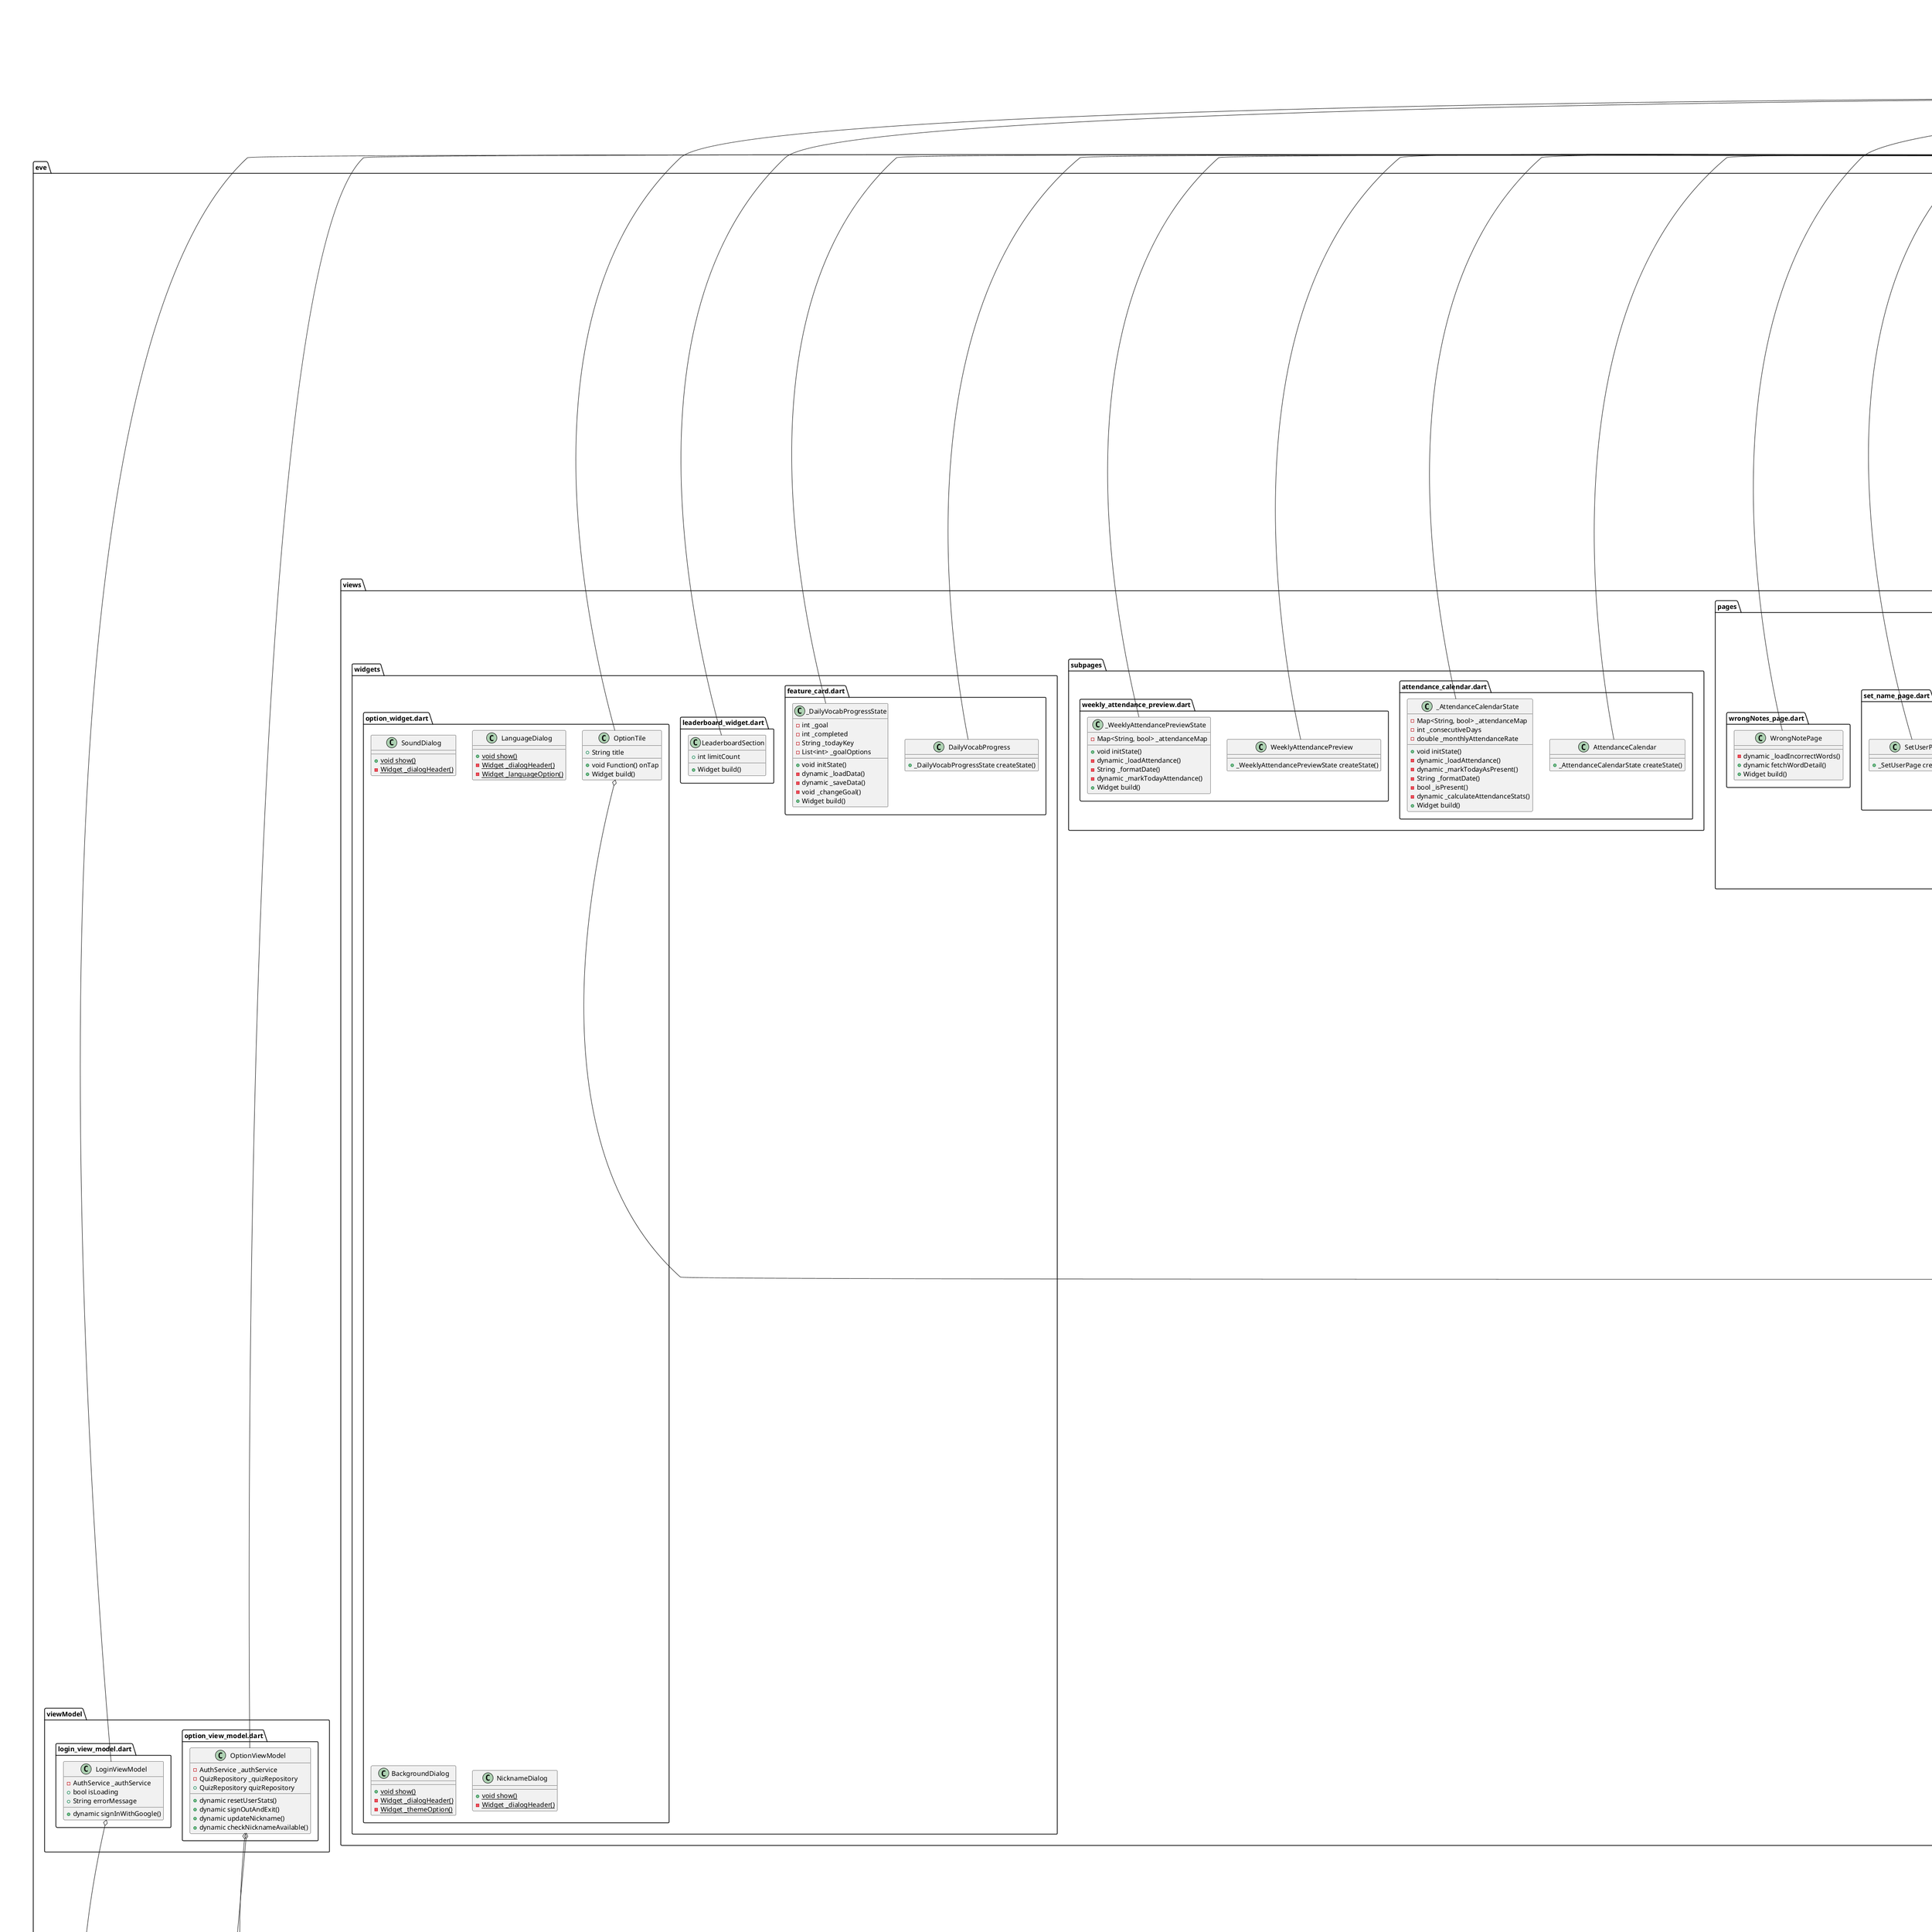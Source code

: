 @startuml
set namespaceSeparator ::

class "eve::controller::quiz_controller.dart::QuizController" {
  -QuizService _service
  +dynamic generateQuiz()
  +dynamic checkAnswer()
  +dynamic nextQuestion()
  +void endQuiz()
}

"eve::controller::quiz_controller.dart::QuizController" o-- "eve::services::quiz_service.dart::QuizService"

class "eve::controller::quiz_controller.dart::AnswerResult" {
  +bool isCorrect
  +String? feedback
}

class "eve::firebase_options.dart::DefaultFirebaseOptions" {
  {static} +FirebaseOptions android
  {static} +FirebaseOptions currentPlatform
}

"eve::firebase_options.dart::DefaultFirebaseOptions" o-- "firebase_core_platform_interface::firebase_core_platform_interface.dart::FirebaseOptions"

abstract class "eve::l10n::gen_l10n::app_localizations.dart::AppLocalizations" {
  +String localeName
  {static} +LocalizationsDelegate<AppLocalizations> delegate
  {static} +List<LocalizationsDelegate<dynamic>> localizationsDelegates
  {static} +List<Locale> supportedLocales
  +String waiting
  +String title
  +String login
  +String google_login
  +String settings
  +String sound
  +String sound_settings
  +String sound_on
  +String volume_level
  +String select_music
  +String reset_history
  +String change_background
  +String default_background
  +String dark_background
  +String change_language
  +String language_selection
  +String korean
  +String english
  +String nickname_change
  +String nickname_invalid
  +String nickname_taken
  +String nickname_available
  +String check_duplicate
  +String change_nickname
  +String nickname_placeholder
  +String nickname_success
  +String nickname_check_prompt
  +String logout
  +String confirm_logout
  +String saved_message
  +String close
  +String exit
  +String confirm_exit_quiz
  +String confirm_exit
  +String noNickname
  +String noEmail
  +String resetDialogTitle
  +String resetDialogContent
  +String cancel
  +String historyCleared
  +String levelUpMessage
  +String quizPageTitle
  +String quizErrorFetch
  +String quizErrorNext
  +String feedbackTitle
  +String confirm
  +String hint
  +String submit
  +String reviewBadge
  +String answerHintDefault
  +String setNicknameTitle
  +String promptEnterNickname
  +String exampleNickname
  +String invalidNicknameFormat
  +String nicknameDuplicateExists
  +String nicknameAvailable
  +String nicknameCheckError
  +String nicknameSaved
  +String saveAndStart
  +String next_question
  +String startWithGoogle
  +String dailyLearning
  +String dailyGoal
  +String startQuiz
  +String loadingQuiz
  +String myStats
  +String totalSolved
  +String correctSolved
  +String learningTime
  +String questionGrade
  +String gradeMappingText
  +String wrongNote
  +String dictionary
  +String weeklyAttendance
  +String testSet3DaysAgo
  +String noWrongAnswers
  +String noWordInfo
  +String partOfSpeechNone
  +String dictionaryTitle
  +String searchHint
  +String searchButton
  +String noResults
  +String apiError
  +String networkError
  +String exactMatchTitle
  +String noExactMatch
  +String partialMatchTitle
  +String noPartialMatch
  +String leaderboard
  +String rank
  +String userId
  +String correctSolved2
  +String totalSolved2
  +String accuracyRate
  {static} +AppLocalizations? of()
  +String levelLabel()
  +String expProgress()
  +String difficultyBadge()
  +String welcomeUser()
  +String goalCountUnit()
  +String todayLearnedWords()
  +String days()
  +String hours()
  +String minutes()
  +String levelInfo()
  +String consecutiveAttendance()
  +String monthlyAttendanceRate()
}

"eve::l10n::gen_l10n::app_localizations.dart::AppLocalizations" o-- "flutter::src::widgets::localizations.dart::LocalizationsDelegate<AppLocalizations>"

class "eve::l10n::gen_l10n::app_localizations.dart::_AppLocalizationsDelegate" {
  +dynamic load()
  +bool isSupported()
  +bool shouldReload()
}

"flutter::src::widgets::localizations.dart::LocalizationsDelegate" <|-- "eve::l10n::gen_l10n::app_localizations.dart::_AppLocalizationsDelegate"

class "eve::l10n::gen_l10n::app_localizations_en.dart::AppLocalizationsEn" {
  +String waiting
  +String title
  +String login
  +String google_login
  +String settings
  +String sound
  +String sound_settings
  +String sound_on
  +String volume_level
  +String select_music
  +String reset_history
  +String change_background
  +String default_background
  +String dark_background
  +String change_language
  +String language_selection
  +String korean
  +String english
  +String nickname_change
  +String nickname_invalid
  +String nickname_taken
  +String nickname_available
  +String check_duplicate
  +String change_nickname
  +String nickname_placeholder
  +String nickname_success
  +String nickname_check_prompt
  +String logout
  +String confirm_logout
  +String saved_message
  +String close
  +String exit
  +String confirm_exit_quiz
  +String confirm_exit
  +String noNickname
  +String noEmail
  +String resetDialogTitle
  +String resetDialogContent
  +String cancel
  +String historyCleared
  +String levelUpMessage
  +String quizPageTitle
  +String quizErrorFetch
  +String quizErrorNext
  +String feedbackTitle
  +String confirm
  +String hint
  +String submit
  +String reviewBadge
  +String answerHintDefault
  +String setNicknameTitle
  +String promptEnterNickname
  +String exampleNickname
  +String invalidNicknameFormat
  +String nicknameDuplicateExists
  +String nicknameAvailable
  +String nicknameCheckError
  +String nicknameSaved
  +String saveAndStart
  +String next_question
  +String startWithGoogle
  +String dailyLearning
  +String dailyGoal
  +String startQuiz
  +String loadingQuiz
  +String myStats
  +String totalSolved
  +String correctSolved
  +String learningTime
  +String questionGrade
  +String gradeMappingText
  +String wrongNote
  +String dictionary
  +String weeklyAttendance
  +String testSet3DaysAgo
  +String noWrongAnswers
  +String noWordInfo
  +String partOfSpeechNone
  +String dictionaryTitle
  +String searchHint
  +String searchButton
  +String noResults
  +String apiError
  +String networkError
  +String exactMatchTitle
  +String noExactMatch
  +String partialMatchTitle
  +String noPartialMatch
  +String leaderboard
  +String rank
  +String userId
  +String correctSolved2
  +String totalSolved2
  +String accuracyRate
  +String levelLabel()
  +String expProgress()
  +String difficultyBadge()
  +String welcomeUser()
  +String goalCountUnit()
  +String todayLearnedWords()
  +String days()
  +String hours()
  +String minutes()
  +String levelInfo()
  +String consecutiveAttendance()
  +String monthlyAttendanceRate()
}

"eve::l10n::gen_l10n::app_localizations.dart::AppLocalizations" <|-- "eve::l10n::gen_l10n::app_localizations_en.dart::AppLocalizationsEn"

class "eve::l10n::gen_l10n::app_localizations_ko.dart::AppLocalizationsKo" {
  +String waiting
  +String title
  +String login
  +String google_login
  +String settings
  +String sound
  +String sound_settings
  +String sound_on
  +String volume_level
  +String select_music
  +String reset_history
  +String change_background
  +String default_background
  +String dark_background
  +String change_language
  +String language_selection
  +String korean
  +String english
  +String nickname_change
  +String nickname_invalid
  +String nickname_taken
  +String nickname_available
  +String check_duplicate
  +String change_nickname
  +String nickname_placeholder
  +String nickname_success
  +String nickname_check_prompt
  +String logout
  +String confirm_logout
  +String saved_message
  +String close
  +String exit
  +String confirm_exit_quiz
  +String confirm_exit
  +String noNickname
  +String noEmail
  +String resetDialogTitle
  +String resetDialogContent
  +String cancel
  +String historyCleared
  +String levelUpMessage
  +String quizPageTitle
  +String quizErrorFetch
  +String quizErrorNext
  +String feedbackTitle
  +String confirm
  +String hint
  +String submit
  +String reviewBadge
  +String answerHintDefault
  +String setNicknameTitle
  +String promptEnterNickname
  +String exampleNickname
  +String invalidNicknameFormat
  +String nicknameDuplicateExists
  +String nicknameAvailable
  +String nicknameCheckError
  +String nicknameSaved
  +String saveAndStart
  +String next_question
  +String startWithGoogle
  +String dailyLearning
  +String dailyGoal
  +String startQuiz
  +String loadingQuiz
  +String myStats
  +String totalSolved
  +String correctSolved
  +String learningTime
  +String questionGrade
  +String gradeMappingText
  +String wrongNote
  +String dictionary
  +String weeklyAttendance
  +String testSet3DaysAgo
  +String noWrongAnswers
  +String noWordInfo
  +String partOfSpeechNone
  +String dictionaryTitle
  +String searchHint
  +String searchButton
  +String noResults
  +String apiError
  +String networkError
  +String exactMatchTitle
  +String noExactMatch
  +String partialMatchTitle
  +String noPartialMatch
  +String leaderboard
  +String rank
  +String userId
  +String correctSolved2
  +String totalSolved2
  +String accuracyRate
  +String levelLabel()
  +String expProgress()
  +String difficultyBadge()
  +String welcomeUser()
  +String goalCountUnit()
  +String todayLearnedWords()
  +String days()
  +String hours()
  +String minutes()
  +String levelInfo()
  +String consecutiveAttendance()
  +String monthlyAttendanceRate()
}

"eve::l10n::gen_l10n::app_localizations.dart::AppLocalizations" <|-- "eve::l10n::gen_l10n::app_localizations_ko.dart::AppLocalizationsKo"

class "eve::main.dart::MyApp" {
  -dynamic _getStartPage()
  +Widget build()
}

"flutter::src::widgets::framework.dart::StatelessWidget" <|-- "eve::main.dart::MyApp"

class "eve::main.dart::MainPage" {
  +_MainPage createState()
}

"flutter::src::widgets::framework.dart::StatefulWidget" <|-- "eve::main.dart::MainPage"

class "eve::main.dart::_MainPage" {
  +String nickname
  +String accuracy
  +String learningTime
  +int totalSolved
  +int correctSolved
  -int _level
  -int _exp
  -int _maxExp
  -bool _notificationsEnabled
  +void initState()
  +String getGradeMappingText()
  -dynamic _loadUserInfo()
  -dynamic _loadStats()
  -dynamic _loadLearningTime()
  +String getProfileImage()
  +Widget build()
}

"flutter::src::widgets::framework.dart::State" <|-- "eve::main.dart::_MainPage"

class "eve::model::quiz.dart::QuizQuestion" {
  +String question
  +String answer
  +String hint
  +List<String> distractors
  +List<String> feedbacks
  +int difficulty
  +bool isReview
  +Map<String, dynamic> toMap()
  +Map<String, dynamic> toJson()
}

class "eve::provider::audio_provider.dart::AudioProvider" {
  -AudioPlayer _player
  -List<String> _musicList
  -bool _isPlaying
  -double _volume
  -String _currentMusic
  +bool isPlaying
  +double volume
  +String currentMusic
  +List<String> musicList
  -dynamic _initAudio()
  -dynamic _setMusic()
  +dynamic togglePlay()
  +dynamic setVolume()
  +dynamic changeMusic()
}

"eve::provider::audio_provider.dart::AudioProvider" o-- "audioplayers::src::audioplayer.dart::AudioPlayer"
"flutter::src::foundation::change_notifier.dart::ChangeNotifier" <|-- "eve::provider::audio_provider.dart::AudioProvider"

class "eve::provider::local_provider.dart::LocaleProvider" {
  -Locale _locale
  +Locale locale
  +dynamic loadLocale()
  +dynamic setLocale()
}

"eve::provider::local_provider.dart::LocaleProvider" o-- "dart::ui::Locale"
"flutter::src::foundation::change_notifier.dart::ChangeNotifier" <|-- "eve::provider::local_provider.dart::LocaleProvider"

class "eve::provider::quiz_mode_provider.dart::QuizModeProvider" {
  -QuizGenerationMode _mode
  +QuizGenerationMode mode
  +String modeLabel
  +void setMode()
}

"eve::provider::quiz_mode_provider.dart::QuizModeProvider" o-- "eve::provider::quiz_mode_provider.dart::QuizGenerationMode"
"flutter::src::foundation::change_notifier.dart::ChangeNotifier" <|-- "eve::provider::quiz_mode_provider.dart::QuizModeProvider"

class "eve::provider::quiz_mode_provider.dart::QuizGenerationMode" {
  +int index
  {static} +List<QuizGenerationMode> values
  {static} +QuizGenerationMode gemini
  {static} +QuizGenerationMode urimalsaem
}

"eve::provider::quiz_mode_provider.dart::QuizGenerationMode" o-- "eve::provider::quiz_mode_provider.dart::QuizGenerationMode"
"dart::core::Enum" <|-- "eve::provider::quiz_mode_provider.dart::QuizGenerationMode"

class "eve::provider::theme_provider.dart::ThemeProvider" {
  -ThemeMode _themeMode
  +ThemeMode themeMode
  +dynamic loadTheme()
  +dynamic setTheme()
}

"eve::provider::theme_provider.dart::ThemeProvider" o-- "flutter::src::material::app.dart::ThemeMode"
"flutter::src::foundation::change_notifier.dart::ChangeNotifier" <|-- "eve::provider::theme_provider.dart::ThemeProvider"

class "eve::repository::auth_repository.dart::AuthRepository" {
  -FirebaseFirestore _firestore
  +dynamic getUserDoc()
  +dynamic createUser()
  +dynamic updateLastLogin()
  +dynamic updateNickname()
  +dynamic getNickname()
}

"eve::repository::auth_repository.dart::AuthRepository" o-- "cloud_firestore::cloud_firestore.dart::FirebaseFirestore"

class "eve::repository::quiz_repository.dart::QuizRepository" {
  -FirebaseFirestore _firestore
  +GeminiService geminiService
  +dynamic selectWord()
  +List<String> getGradeRangeFromLevel()
  +dynamic isExist()
  +dynamic generateQuestion()
  -bool _isValidQuiz()
  +dynamic saveQuiz()
  +dynamic getSavedQuestion()
  +dynamic generateFeedBack()
  +dynamic appendFeedback()
  +dynamic updateStatsOnCorrect()
  +dynamic updateStatsOnIncorrect()
  +dynamic getRandomIncorrectWord()
  +dynamic incrementTotalSolved()
  +dynamic incrementCorrectSolved()
  +dynamic resetUserStats()
}

"eve::repository::quiz_repository.dart::QuizRepository" o-- "cloud_firestore::cloud_firestore.dart::FirebaseFirestore"
"eve::repository::quiz_repository.dart::QuizRepository" o-- "eve::services::gemini_service.dart::GeminiService"

class "eve::services::auth_service.dart::AuthService" {
  -FirebaseAuth _firebaseAuth
  -FirebaseFirestore _firestore
  -GoogleSignIn _googleSignIn
  +dynamic signInWithGoogle()
  +dynamic updateNickname()
  +dynamic getNickname()
  +dynamic signOutAndExit()
}

"eve::services::auth_service.dart::AuthService" o-- "firebase_auth::firebase_auth.dart::FirebaseAuth"
"eve::services::auth_service.dart::AuthService" o-- "cloud_firestore::cloud_firestore.dart::FirebaseFirestore"
"eve::services::auth_service.dart::AuthService" o-- "google_sign_in::google_sign_in.dart::GoogleSignIn"

class "eve::services::gemini_service.dart::GeminiService" {
  +String apiKey
  +int extractLevelNumber()
  +dynamic generateQuizQuestion()
  +dynamic reviewAndFixQuiz()
  -String _buildReviewPrompt()
}

class "eve::services::quiz_service.dart::QuizService" {
  -QuizRepository _repository
  -int _quizCount
  +int reviewInterval
  +String adjustBlankLength()
  +String fixSplitUnderscore()
  +String formatQuestion()
  +String extractStem()
  +dynamic getQuestion()
  +dynamic compareAnswer()
  +bool isClearlyInvalidWord()
}

"eve::services::quiz_service.dart::QuizService" o-- "eve::repository::quiz_repository.dart::QuizRepository"

class "eve::utils::attendance_reminder.dart::AttendanceReminder" {
  {static} -FlutterLocalNotificationsPlugin _notifications
  {static} -String _prefKey
  {static} +dynamic init()
  {static} +dynamic checkAndNotify()
  {static} -dynamic _showNotification()
  {static} +dynamic cancelAll()
}

"eve::utils::attendance_reminder.dart::AttendanceReminder" o-- "flutter_local_notifications::src::flutter_local_notifications_plugin.dart::FlutterLocalNotificationsPlugin"

class "eve::viewModel::login_view_model.dart::LoginViewModel" {
  -AuthService _authService
  +bool isLoading
  +String errorMessage
  +dynamic signInWithGoogle()
}

"eve::viewModel::login_view_model.dart::LoginViewModel" o-- "eve::services::auth_service.dart::AuthService"
"flutter::src::foundation::change_notifier.dart::ChangeNotifier" <|-- "eve::viewModel::login_view_model.dart::LoginViewModel"

class "eve::viewModel::option_view_model.dart::OptionViewModel" {
  -AuthService _authService
  -QuizRepository _quizRepository
  +QuizRepository quizRepository
  +dynamic resetUserStats()
  +dynamic signOutAndExit()
  +dynamic updateNickname()
  +dynamic checkNicknameAvailable()
}

"eve::viewModel::option_view_model.dart::OptionViewModel" o-- "eve::Services::auth_service.dart::AuthService"
"eve::viewModel::option_view_model.dart::OptionViewModel" o-- "eve::repository::quiz_repository.dart::QuizRepository"
"flutter::src::foundation::change_notifier.dart::ChangeNotifier" <|-- "eve::viewModel::option_view_model.dart::OptionViewModel"

class "eve::views::pages::dictionary_page.dart::DictionaryPage" {
  +State<DictionaryPage> createState()
}

"flutter::src::widgets::framework.dart::StatefulWidget" <|-- "eve::views::pages::dictionary_page.dart::DictionaryPage"

class "eve::views::pages::dictionary_page.dart::_DictionaryPageState" {
  -TextEditingController _ctrl
  -HtmlUnescape _unescape
  -List<dynamic> _exactMatches
  -List<dynamic> _partialMatches
  -bool _isLoading
  -String? _error
  -dynamic _search()
  -String _normalizeText()
  +String formatWordForDisplay()
  -Widget _buildEntryCard()
  +Widget build()
}

"eve::views::pages::dictionary_page.dart::_DictionaryPageState" o-- "flutter::src::widgets::editable_text.dart::TextEditingController"
"eve::views::pages::dictionary_page.dart::_DictionaryPageState" o-- "html_unescape::html_unescape.dart::HtmlUnescape"
"flutter::src::widgets::framework.dart::State" <|-- "eve::views::pages::dictionary_page.dart::_DictionaryPageState"

class "eve::views::pages::login_page.dart::LoginPage" {
  +Widget build()
}

"flutter::src::widgets::framework.dart::StatelessWidget" <|-- "eve::views::pages::login_page.dart::LoginPage"

class "eve::views::pages::option_page.dart::OptionPage" {
  +State<OptionPage> createState()
}

"flutter::src::widgets::framework.dart::StatefulWidget" <|-- "eve::views::pages::option_page.dart::OptionPage"

class "eve::views::pages::option_page.dart::_OptionPageState" {
  -String _nickname
  -String _email
  -int _level
  -int _exp
  -int _maxExp
  +void initState()
  -dynamic _loadUserInfo()
  +String getProfileImage()
  +Widget build()
  -Widget _buildProfileSection()
  -Widget _buildExpBar()
  -Widget _buildOptionCard()
}

"flutter::src::widgets::framework.dart::State" <|-- "eve::views::pages::option_page.dart::_OptionPageState"

class "eve::views::pages::quiz_option_page.dart::QuizOptionPage" {
  +State<QuizOptionPage> createState()
}

"flutter::src::widgets::framework.dart::StatefulWidget" <|-- "eve::views::pages::quiz_option_page.dart::QuizOptionPage"

class "eve::views::pages::quiz_option_page.dart::_QuizOptionPageState" {
  +void initState()
  +Widget build()
  -Widget _buildOptionCard()
}

"flutter::src::widgets::framework.dart::State" <|-- "eve::views::pages::quiz_option_page.dart::_QuizOptionPageState"

class "eve::views::pages::quiz_page.dart::QuizPage" {
  +State<QuizPage> createState()
}

"flutter::src::widgets::framework.dart::StatefulWidget" <|-- "eve::views::pages::quiz_page.dart::QuizPage"

class "eve::views::pages::quiz_page.dart::_QuizPageState" {
  -FocusNode _answerFocusNode
  +QuizController controller
  +QuizQuestion? currentQuestion
  +bool isLoading
  +String errorMessage
  +String answerHintText
  +bool hasSubmitted
  -int _level
  -int _exp
  -int _maxExp
  -DateTime _quizStartTime
  -TextEditingController _answerCtrl
  +void initState()
  +void dispose()
  -dynamic _loadUserLevel()
  +Color getDifficultyColor()
  -dynamic _endQuiz()
  -dynamic _loadQuiz()
  -dynamic _submitAnswer()
  -dynamic _increaseDailyVocabCount()
  -void _showFeedbackDialog()
  -String _extractInitialHint()
  +Widget build()
}

"eve::views::pages::quiz_page.dart::_QuizPageState" o-- "flutter::src::widgets::focus_manager.dart::FocusNode"
"eve::views::pages::quiz_page.dart::_QuizPageState" o-- "eve::controller::quiz_controller.dart::QuizController"
"eve::views::pages::quiz_page.dart::_QuizPageState" o-- "eve::model::quiz.dart::QuizQuestion"
"eve::views::pages::quiz_page.dart::_QuizPageState" o-- "flutter::src::widgets::editable_text.dart::TextEditingController"
"flutter::src::widgets::framework.dart::State" <|-- "eve::views::pages::quiz_page.dart::_QuizPageState"

class "eve::views::pages::set_name_page.dart::SetUserPage" {
  +_SetUserPage createState()
}

"flutter::src::widgets::framework.dart::StatefulWidget" <|-- "eve::views::pages::set_name_page.dart::SetUserPage"

class "eve::views::pages::set_name_page.dart::_SetUserPage" {
  -TextEditingController _nicknameController
  -bool _isSaving
  -bool? _isDuplicate
  -String _checkMessage
  -bool _validateNickname()
  -dynamic _checkNicknameDuplicate()
  -dynamic _saveNickname()
  +Widget build()
}

"eve::views::pages::set_name_page.dart::_SetUserPage" o-- "flutter::src::widgets::editable_text.dart::TextEditingController"
"flutter::src::widgets::framework.dart::State" <|-- "eve::views::pages::set_name_page.dart::_SetUserPage"

class "eve::views::pages::wrongNotes_page.dart::WrongNotePage" {
  -dynamic _loadIncorrectWords()
  +dynamic fetchWordDetail()
  +Widget build()
}

"flutter::src::widgets::framework.dart::StatelessWidget" <|-- "eve::views::pages::wrongNotes_page.dart::WrongNotePage"

class "eve::views::subpages::attendance_calendar.dart::AttendanceCalendar" {
  +_AttendanceCalendarState createState()
}

"flutter::src::widgets::framework.dart::StatefulWidget" <|-- "eve::views::subpages::attendance_calendar.dart::AttendanceCalendar"

class "eve::views::subpages::attendance_calendar.dart::_AttendanceCalendarState" {
  -Map<String, bool> _attendanceMap
  -int _consecutiveDays
  -double _monthlyAttendanceRate
  +void initState()
  -dynamic _loadAttendance()
  -dynamic _markTodayAsPresent()
  -String _formatDate()
  -bool _isPresent()
  -dynamic _calculateAttendanceStats()
  +Widget build()
}

"flutter::src::widgets::framework.dart::State" <|-- "eve::views::subpages::attendance_calendar.dart::_AttendanceCalendarState"

class "eve::views::subpages::weekly_attendance_preview.dart::WeeklyAttendancePreview" {
  +_WeeklyAttendancePreviewState createState()
}

"flutter::src::widgets::framework.dart::StatefulWidget" <|-- "eve::views::subpages::weekly_attendance_preview.dart::WeeklyAttendancePreview"

class "eve::views::subpages::weekly_attendance_preview.dart::_WeeklyAttendancePreviewState" {
  -Map<String, bool> _attendanceMap
  +void initState()
  -dynamic _loadAttendance()
  -String _formatDate()
  -dynamic _markTodayAttendance()
  +Widget build()
}

"flutter::src::widgets::framework.dart::State" <|-- "eve::views::subpages::weekly_attendance_preview.dart::_WeeklyAttendancePreviewState"

class "eve::views::widgets::feature_card.dart::DailyVocabProgress" {
  +_DailyVocabProgressState createState()
}

"flutter::src::widgets::framework.dart::StatefulWidget" <|-- "eve::views::widgets::feature_card.dart::DailyVocabProgress"

class "eve::views::widgets::feature_card.dart::_DailyVocabProgressState" {
  -int _goal
  -int _completed
  -String _todayKey
  -List<int> _goalOptions
  +void initState()
  -dynamic _loadData()
  -dynamic _saveData()
  -void _changeGoal()
  +Widget build()
}

"flutter::src::widgets::framework.dart::State" <|-- "eve::views::widgets::feature_card.dart::_DailyVocabProgressState"

class "eve::views::widgets::leaderboard_widget.dart::LeaderboardSection" {
  +int limitCount
  +Widget build()
}

"flutter::src::widgets::framework.dart::StatelessWidget" <|-- "eve::views::widgets::leaderboard_widget.dart::LeaderboardSection"

class "eve::views::widgets::option_widget.dart::OptionTile" {
  +String title
  +void Function() onTap
  +Widget build()
}

"eve::views::widgets::option_widget.dart::OptionTile" o-- "dart::ui::void Function()"
"flutter::src::widgets::framework.dart::StatelessWidget" <|-- "eve::views::widgets::option_widget.dart::OptionTile"

class "eve::views::widgets::option_widget.dart::SoundDialog" {
  {static} +void show()
  {static} -Widget _dialogHeader()
}

class "eve::views::widgets::option_widget.dart::LanguageDialog" {
  {static} +void show()
  {static} -Widget _dialogHeader()
  {static} -Widget _languageOption()
}

class "eve::views::widgets::option_widget.dart::BackgroundDialog" {
  {static} +void show()
  {static} -Widget _dialogHeader()
  {static} -Widget _themeOption()
}

class "eve::views::widgets::option_widget.dart::NicknameDialog" {
  {static} +void show()
  {static} -Widget _dialogHeader()
}


@enduml